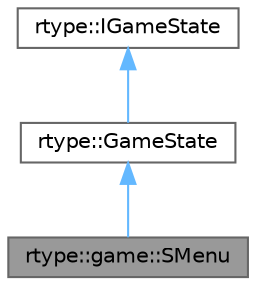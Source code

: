 digraph "rtype::game::SMenu"
{
 // LATEX_PDF_SIZE
  bgcolor="transparent";
  edge [fontname=Helvetica,fontsize=10,labelfontname=Helvetica,labelfontsize=10];
  node [fontname=Helvetica,fontsize=10,shape=box,height=0.2,width=0.4];
  Node1 [label="rtype::game::SMenu",height=0.2,width=0.4,color="gray40", fillcolor="grey60", style="filled", fontcolor="black",tooltip="The class of the game state."];
  Node2 -> Node1 [dir="back",color="steelblue1",style="solid"];
  Node2 [label="rtype::GameState",height=0.2,width=0.4,color="gray40", fillcolor="white", style="filled",URL="$classrtype_1_1GameState.html",tooltip="The class of the game state."];
  Node3 -> Node2 [dir="back",color="steelblue1",style="solid"];
  Node3 [label="rtype::IGameState",height=0.2,width=0.4,color="gray40", fillcolor="white", style="filled",URL="$classrtype_1_1IGameState.html",tooltip="The class of the game state."];
}
